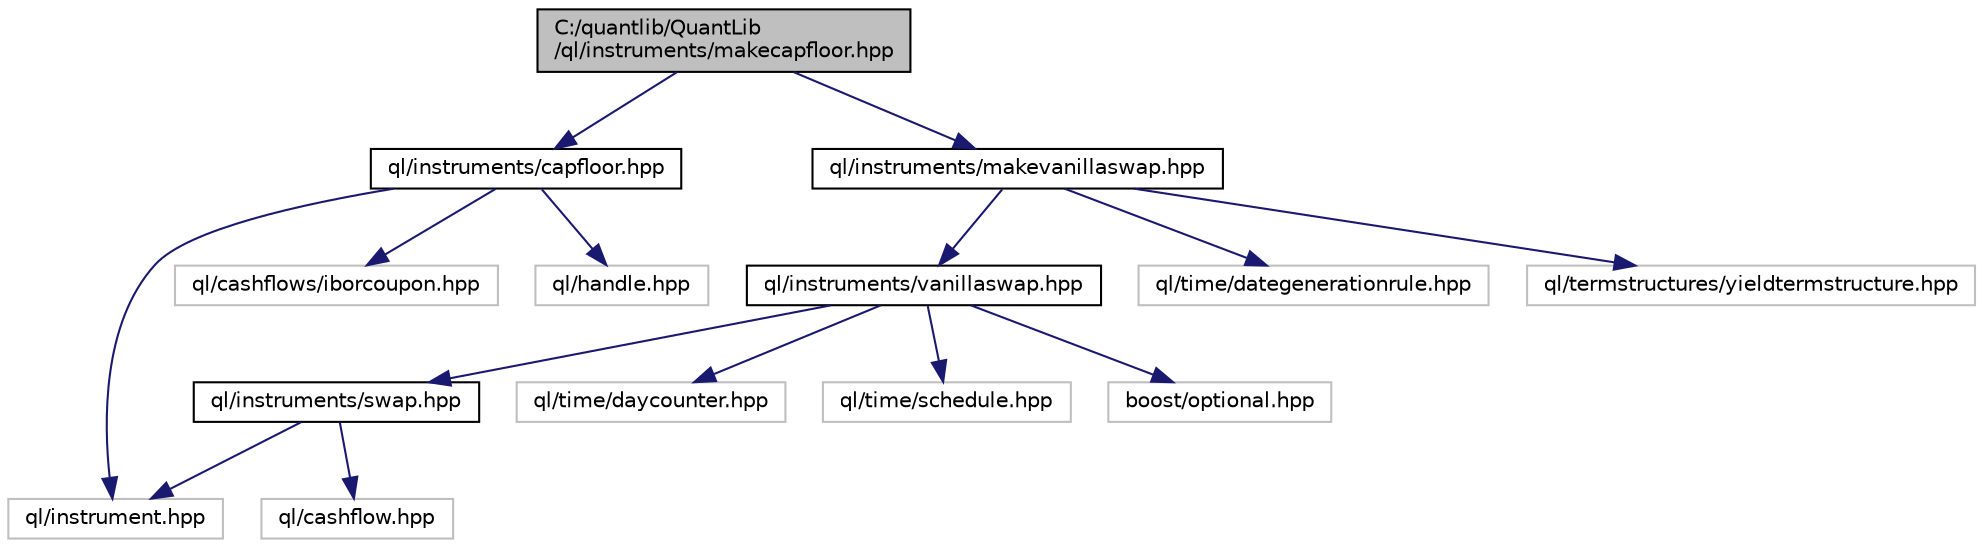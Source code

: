 digraph "C:/quantlib/QuantLib/ql/instruments/makecapfloor.hpp"
{
  edge [fontname="Helvetica",fontsize="10",labelfontname="Helvetica",labelfontsize="10"];
  node [fontname="Helvetica",fontsize="10",shape=record];
  Node1 [label="C:/quantlib/QuantLib\l/ql/instruments/makecapfloor.hpp",height=0.2,width=0.4,color="black", fillcolor="grey75", style="filled", fontcolor="black"];
  Node1 -> Node2 [color="midnightblue",fontsize="10",style="solid"];
  Node2 [label="ql/instruments/capfloor.hpp",height=0.2,width=0.4,color="black", fillcolor="white", style="filled",URL="$capfloor_8hpp.html",tooltip="cap and floor class "];
  Node2 -> Node3 [color="midnightblue",fontsize="10",style="solid"];
  Node3 [label="ql/instrument.hpp",height=0.2,width=0.4,color="grey75", fillcolor="white", style="filled"];
  Node2 -> Node4 [color="midnightblue",fontsize="10",style="solid"];
  Node4 [label="ql/cashflows/iborcoupon.hpp",height=0.2,width=0.4,color="grey75", fillcolor="white", style="filled"];
  Node2 -> Node5 [color="midnightblue",fontsize="10",style="solid"];
  Node5 [label="ql/handle.hpp",height=0.2,width=0.4,color="grey75", fillcolor="white", style="filled"];
  Node1 -> Node6 [color="midnightblue",fontsize="10",style="solid"];
  Node6 [label="ql/instruments/makevanillaswap.hpp",height=0.2,width=0.4,color="black", fillcolor="white", style="filled",URL="$makevanillaswap_8hpp.html",tooltip="Helper class to instantiate standard market swaps. "];
  Node6 -> Node7 [color="midnightblue",fontsize="10",style="solid"];
  Node7 [label="ql/instruments/vanillaswap.hpp",height=0.2,width=0.4,color="black", fillcolor="white", style="filled",URL="$vanillaswap_8hpp.html",tooltip="Simple fixed-rate vs Libor swap. "];
  Node7 -> Node8 [color="midnightblue",fontsize="10",style="solid"];
  Node8 [label="ql/instruments/swap.hpp",height=0.2,width=0.4,color="black", fillcolor="white", style="filled",URL="$swap_8hpp.html",tooltip="Interest rate swap. "];
  Node8 -> Node3 [color="midnightblue",fontsize="10",style="solid"];
  Node8 -> Node9 [color="midnightblue",fontsize="10",style="solid"];
  Node9 [label="ql/cashflow.hpp",height=0.2,width=0.4,color="grey75", fillcolor="white", style="filled"];
  Node7 -> Node10 [color="midnightblue",fontsize="10",style="solid"];
  Node10 [label="ql/time/daycounter.hpp",height=0.2,width=0.4,color="grey75", fillcolor="white", style="filled"];
  Node7 -> Node11 [color="midnightblue",fontsize="10",style="solid"];
  Node11 [label="ql/time/schedule.hpp",height=0.2,width=0.4,color="grey75", fillcolor="white", style="filled"];
  Node7 -> Node12 [color="midnightblue",fontsize="10",style="solid"];
  Node12 [label="boost/optional.hpp",height=0.2,width=0.4,color="grey75", fillcolor="white", style="filled"];
  Node6 -> Node13 [color="midnightblue",fontsize="10",style="solid"];
  Node13 [label="ql/time/dategenerationrule.hpp",height=0.2,width=0.4,color="grey75", fillcolor="white", style="filled"];
  Node6 -> Node14 [color="midnightblue",fontsize="10",style="solid"];
  Node14 [label="ql/termstructures/yieldtermstructure.hpp",height=0.2,width=0.4,color="grey75", fillcolor="white", style="filled"];
}
